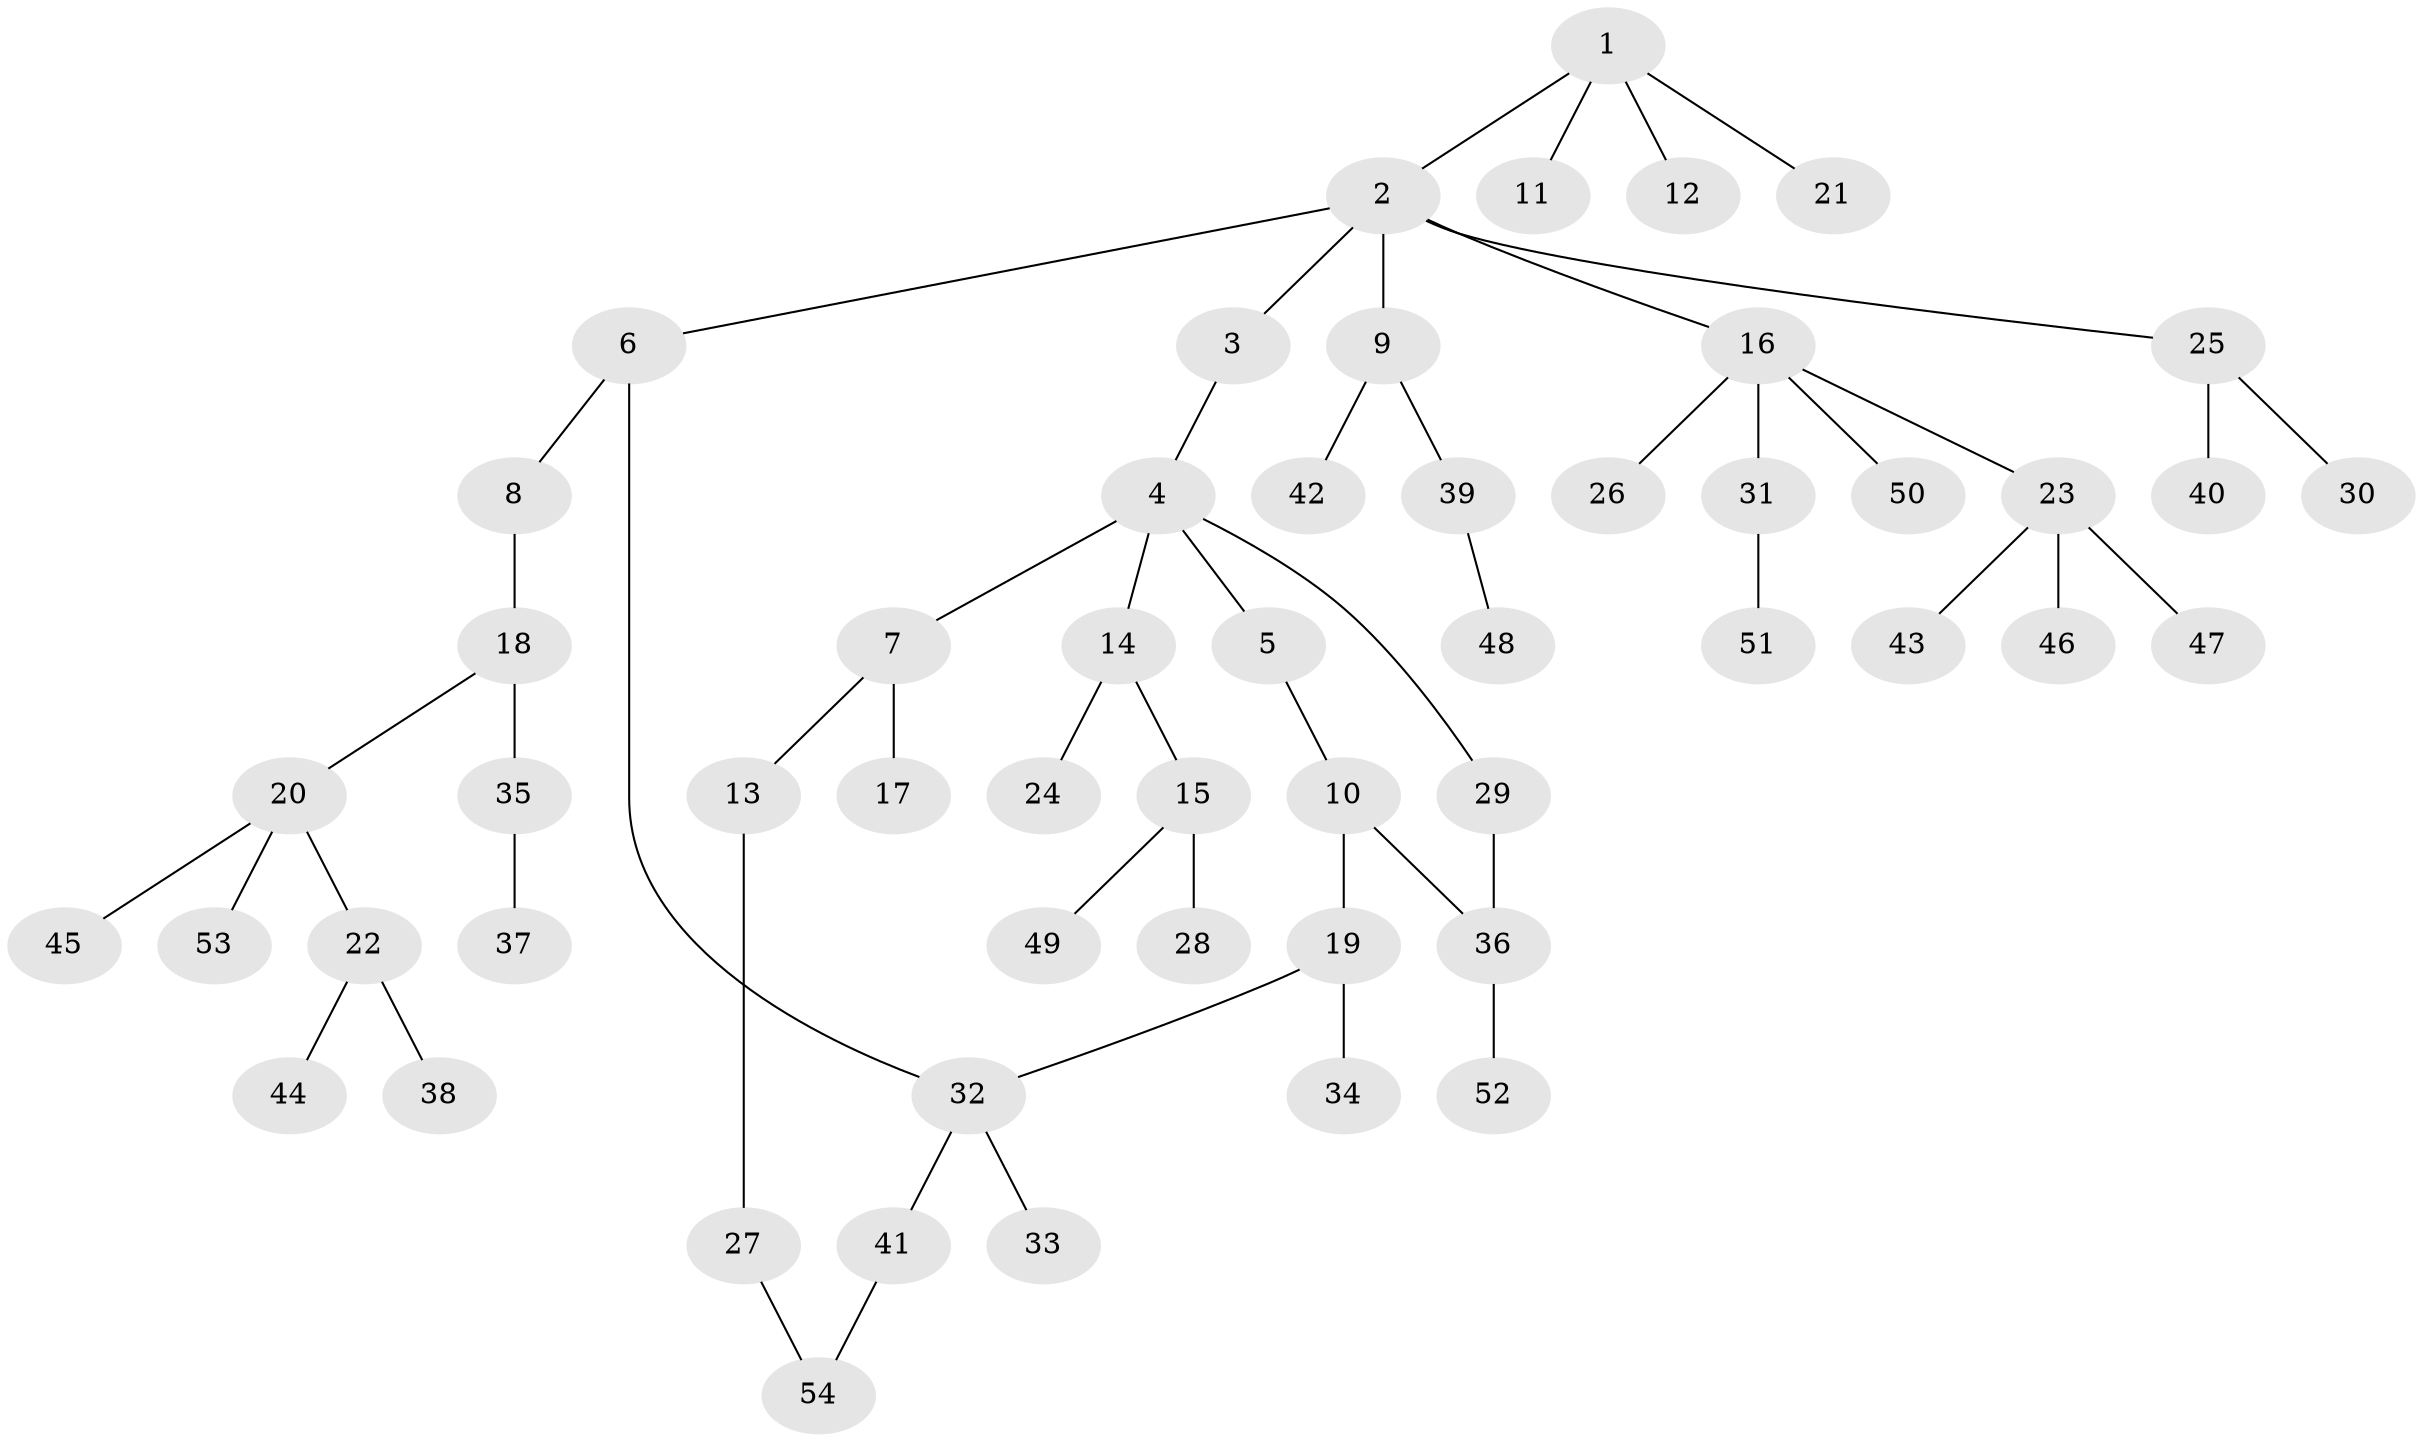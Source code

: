 // coarse degree distribution, {3: 0.20588235294117646, 6: 0.058823529411764705, 2: 0.20588235294117646, 1: 0.47058823529411764, 4: 0.029411764705882353, 5: 0.029411764705882353}
// Generated by graph-tools (version 1.1) at 2025/51/02/27/25 19:51:36]
// undirected, 54 vertices, 56 edges
graph export_dot {
graph [start="1"]
  node [color=gray90,style=filled];
  1;
  2;
  3;
  4;
  5;
  6;
  7;
  8;
  9;
  10;
  11;
  12;
  13;
  14;
  15;
  16;
  17;
  18;
  19;
  20;
  21;
  22;
  23;
  24;
  25;
  26;
  27;
  28;
  29;
  30;
  31;
  32;
  33;
  34;
  35;
  36;
  37;
  38;
  39;
  40;
  41;
  42;
  43;
  44;
  45;
  46;
  47;
  48;
  49;
  50;
  51;
  52;
  53;
  54;
  1 -- 2;
  1 -- 11;
  1 -- 12;
  1 -- 21;
  2 -- 3;
  2 -- 6;
  2 -- 9;
  2 -- 16;
  2 -- 25;
  3 -- 4;
  4 -- 5;
  4 -- 7;
  4 -- 14;
  4 -- 29;
  5 -- 10;
  6 -- 8;
  6 -- 32;
  7 -- 13;
  7 -- 17;
  8 -- 18;
  9 -- 39;
  9 -- 42;
  10 -- 19;
  10 -- 36;
  13 -- 27;
  14 -- 15;
  14 -- 24;
  15 -- 28;
  15 -- 49;
  16 -- 23;
  16 -- 26;
  16 -- 31;
  16 -- 50;
  18 -- 20;
  18 -- 35;
  19 -- 34;
  19 -- 32;
  20 -- 22;
  20 -- 45;
  20 -- 53;
  22 -- 38;
  22 -- 44;
  23 -- 43;
  23 -- 46;
  23 -- 47;
  25 -- 30;
  25 -- 40;
  27 -- 54;
  29 -- 36;
  31 -- 51;
  32 -- 33;
  32 -- 41;
  35 -- 37;
  36 -- 52;
  39 -- 48;
  41 -- 54;
}
